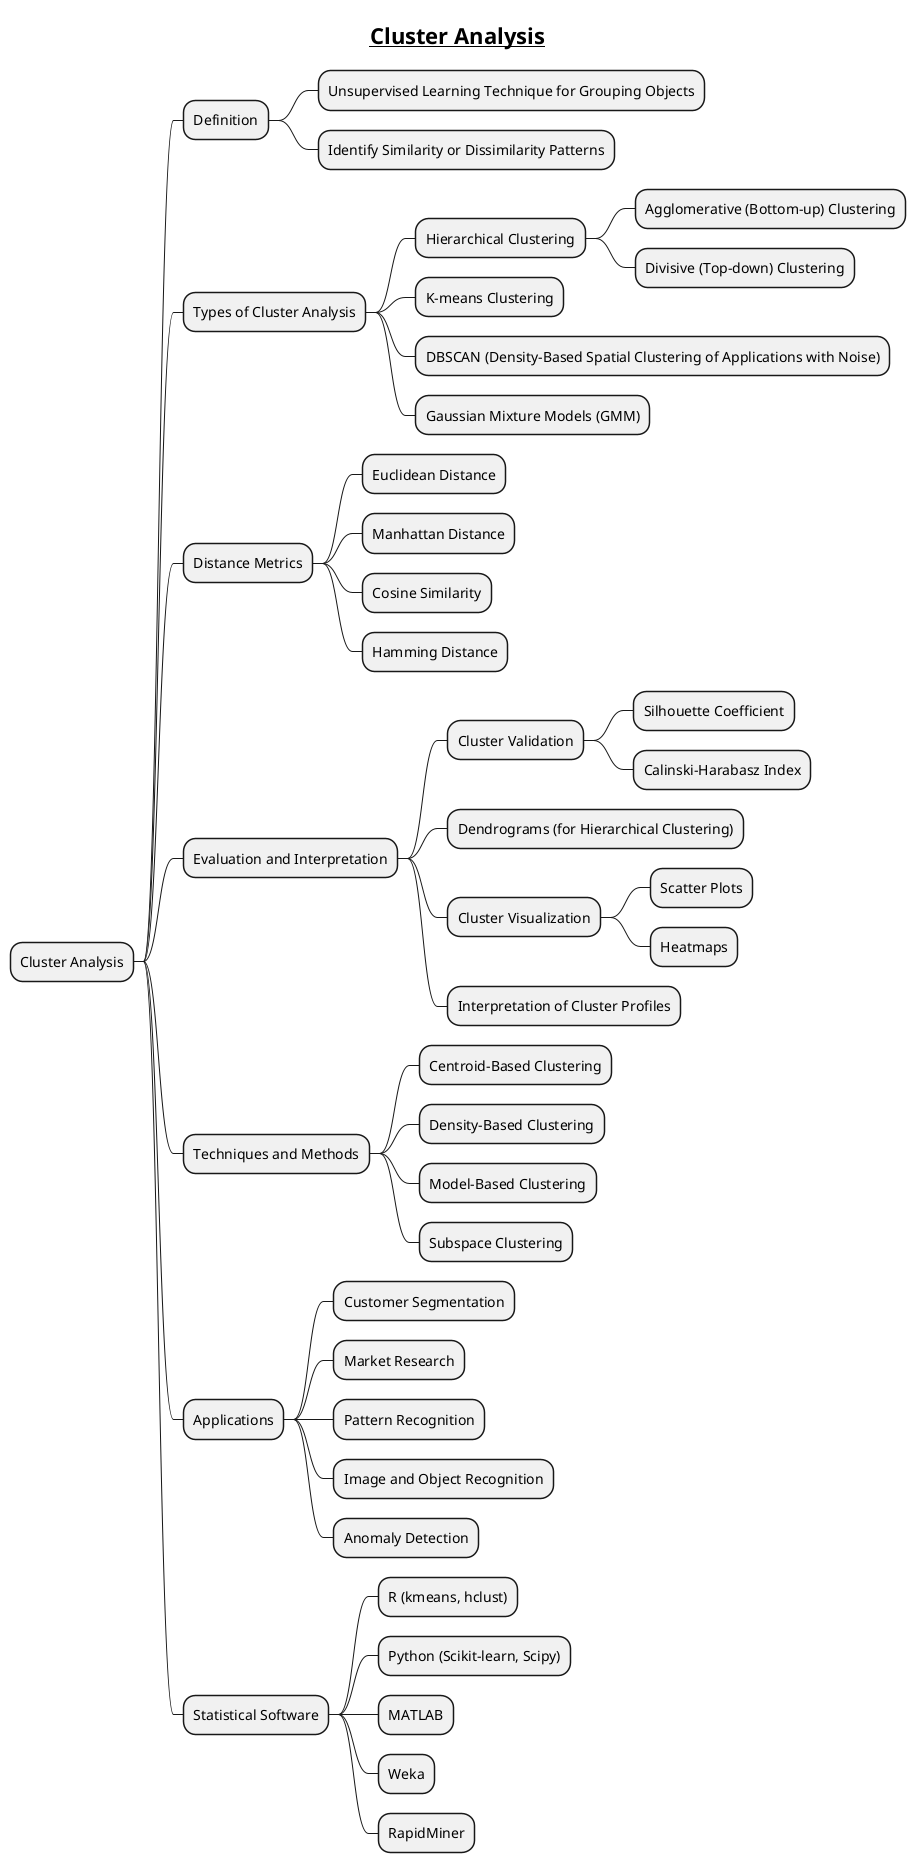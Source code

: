 @startmindmap
title =__Cluster Analysis__

* Cluster Analysis
** Definition
*** Unsupervised Learning Technique for Grouping Objects
*** Identify Similarity or Dissimilarity Patterns
** Types of Cluster Analysis
*** Hierarchical Clustering
**** Agglomerative (Bottom-up) Clustering
**** Divisive (Top-down) Clustering
*** K-means Clustering
*** DBSCAN (Density-Based Spatial Clustering of Applications with Noise)
*** Gaussian Mixture Models (GMM)
** Distance Metrics
*** Euclidean Distance
*** Manhattan Distance
*** Cosine Similarity
*** Hamming Distance
** Evaluation and Interpretation
*** Cluster Validation
**** Silhouette Coefficient
**** Calinski-Harabasz Index
*** Dendrograms (for Hierarchical Clustering)
*** Cluster Visualization
**** Scatter Plots
**** Heatmaps
*** Interpretation of Cluster Profiles
** Techniques and Methods
*** Centroid-Based Clustering
*** Density-Based Clustering
*** Model-Based Clustering
*** Subspace Clustering
** Applications
*** Customer Segmentation
*** Market Research
*** Pattern Recognition
*** Image and Object Recognition
*** Anomaly Detection
** Statistical Software
*** R (kmeans, hclust)
*** Python (Scikit-learn, Scipy)
*** MATLAB
*** Weka
*** RapidMiner

@endmindmap
